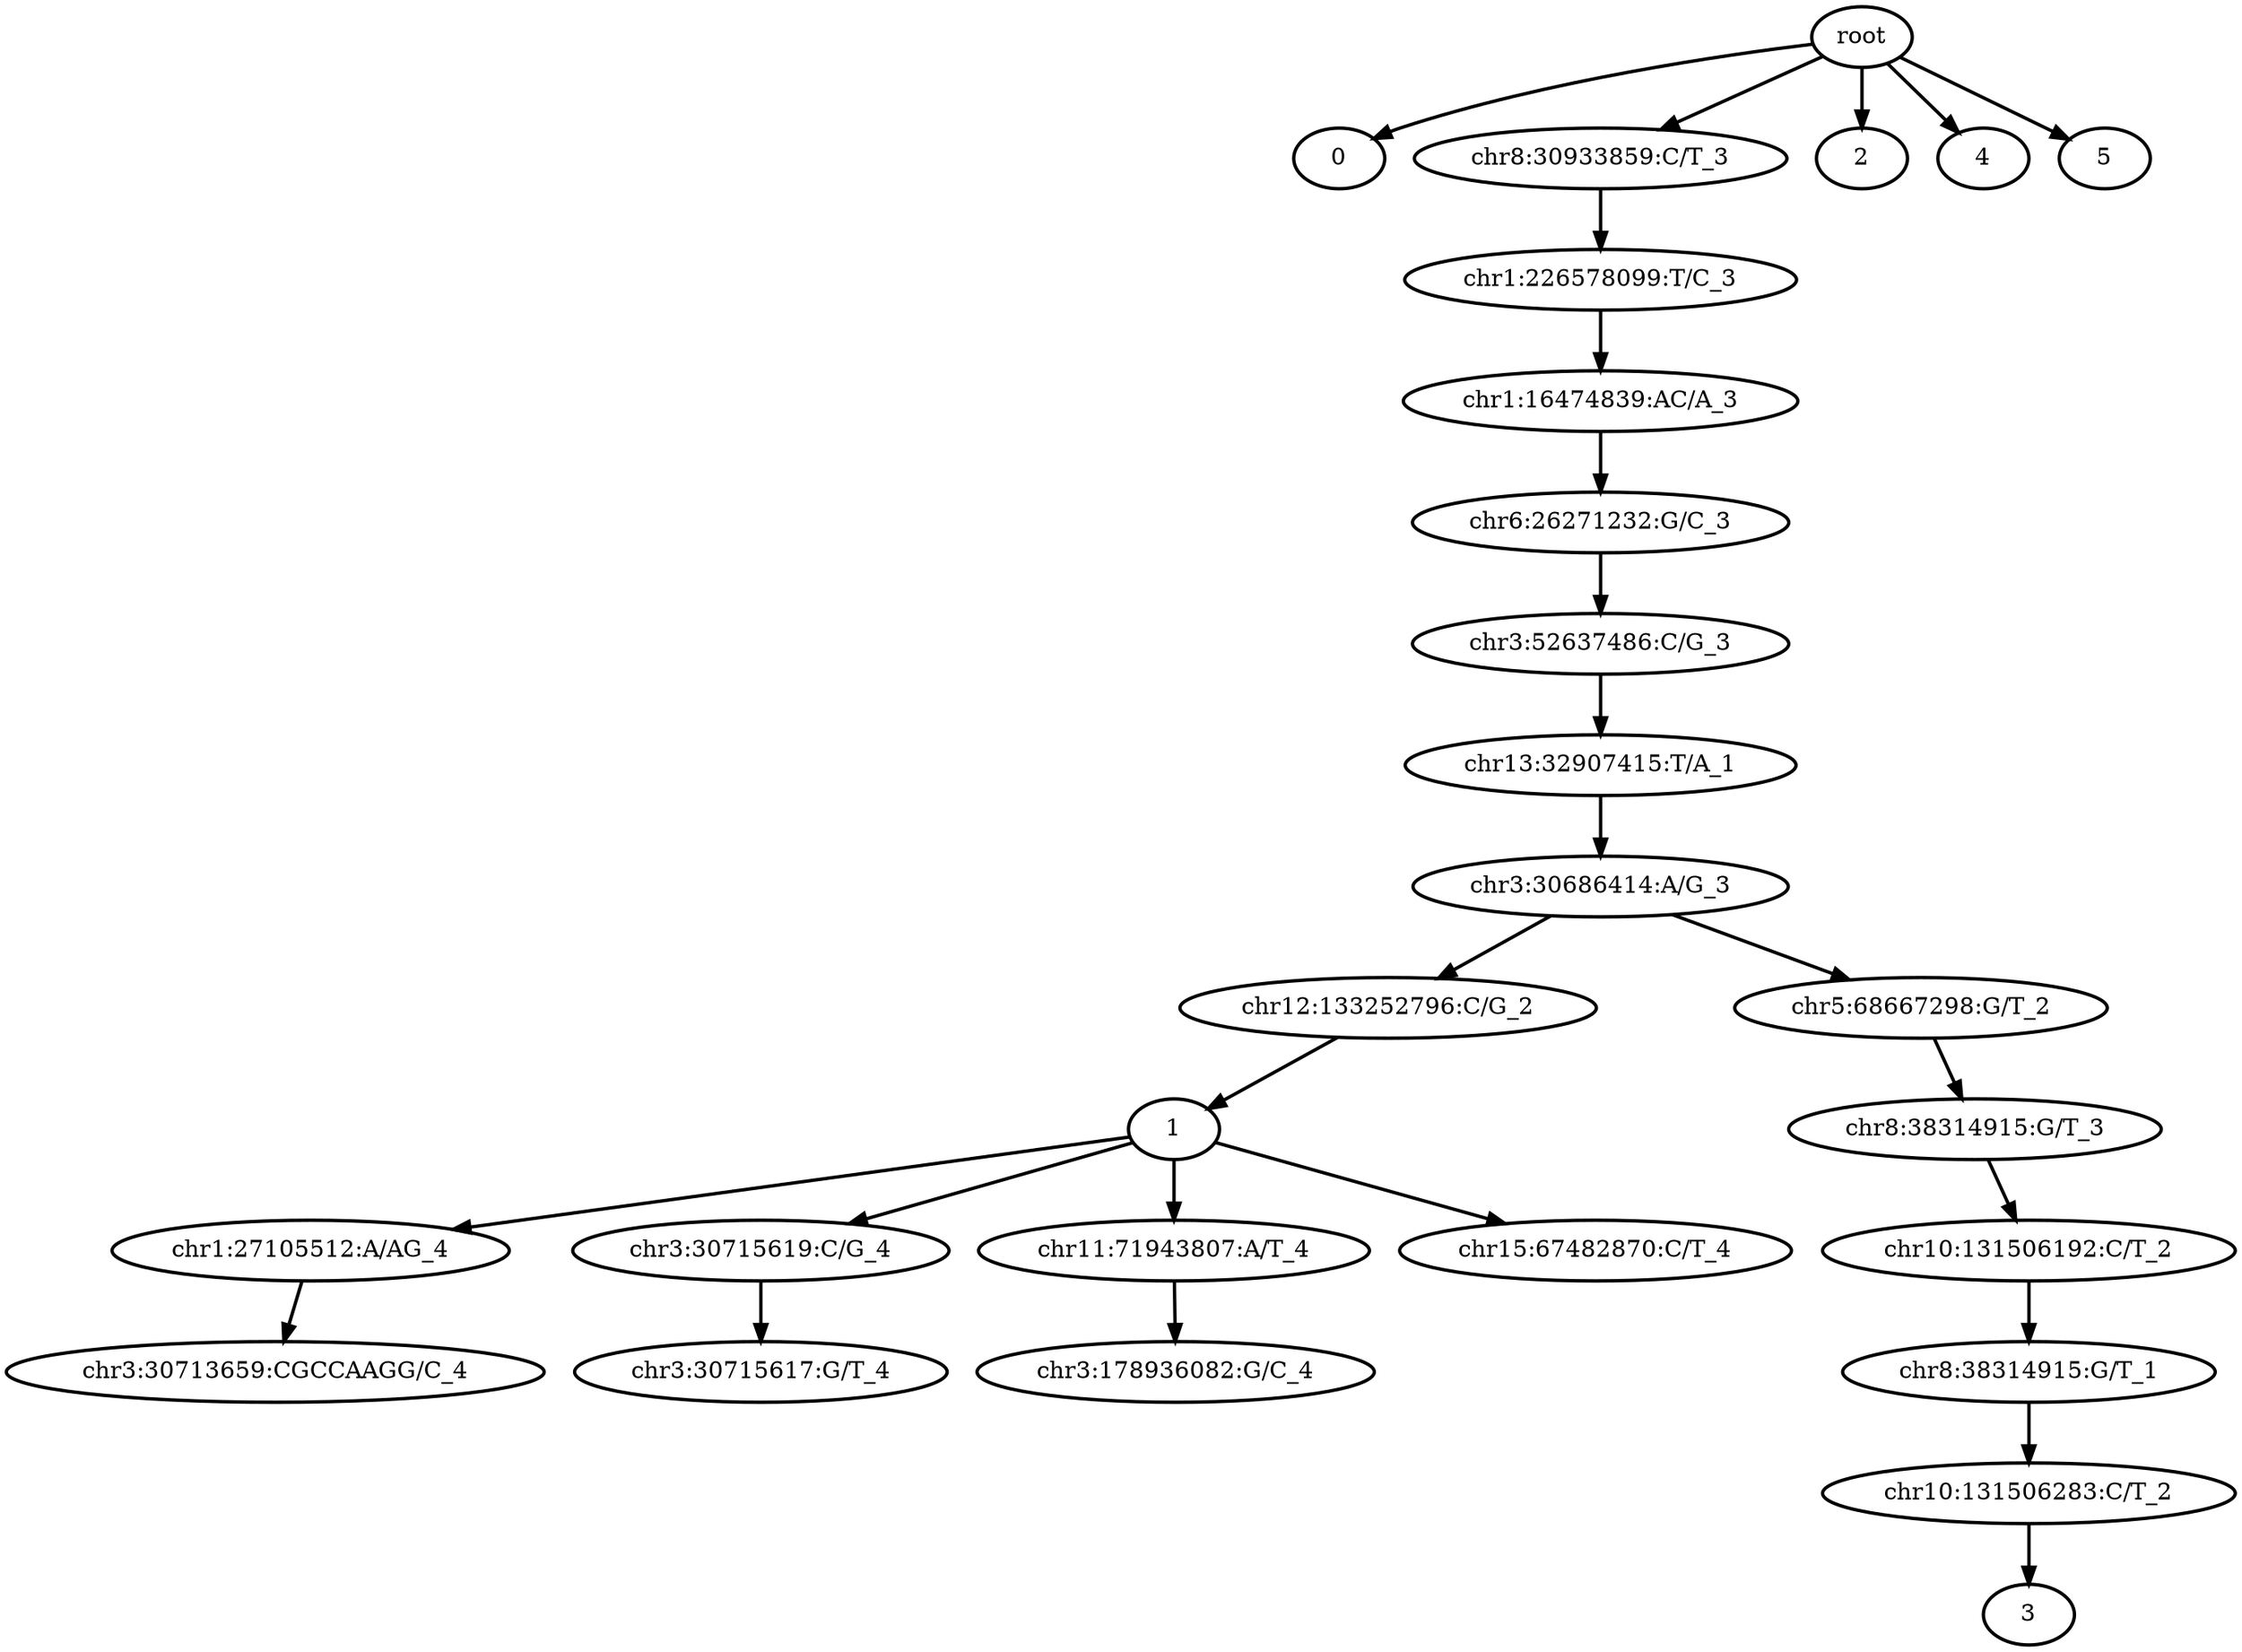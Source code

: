 digraph N {
	overlap="false"
	rankdir="TB"
	0 [label="root", style="bold"];
	1 [label="0", style="bold"];
	2 [label="chr8:30933859:C/T_3", style="bold"];
	3 [label="chr1:226578099:T/C_3", style="bold"];
	4 [label="chr1:16474839:AC/A_3", style="bold"];
	5 [label="chr6:26271232:G/C_3", style="bold"];
	6 [label="chr3:52637486:C/G_3", style="bold"];
	7 [label="chr13:32907415:T/A_1", style="bold"];
	8 [label="chr3:30686414:A/G_3", style="bold"];
	9 [label="chr12:133252796:C/G_2", style="bold"];
	10 [label="1", style="bold"];
	11 [label="2", style="bold"];
	12 [label="chr5:68667298:G/T_2", style="bold"];
	13 [label="chr8:38314915:G/T_3", style="bold"];
	14 [label="chr10:131506192:C/T_2", style="bold"];
	15 [label="chr8:38314915:G/T_1", style="bold"];
	16 [label="chr10:131506283:C/T_2", style="bold"];
	17 [label="3", style="bold"];
	18 [label="4", style="bold"];
	19 [label="5", style="bold"];
	20 [label="chr1:27105512:A/AG_4", style="bold"];
	21 [label="chr3:30715619:C/G_4", style="bold"];
	22 [label="chr11:71943807:A/T_4", style="bold"];
	23 [label="chr15:67482870:C/T_4", style="bold"];
	24 [label="chr3:30713659:CGCCAAGG/C_4", style="bold"];
	25 [label="chr3:30715617:G/T_4", style="bold"];
	26 [label="chr3:178936082:G/C_4", style="bold"];
	0 -> 1 [style="bold"];
	0 -> 2 [style="bold"];
	0 -> 11 [style="bold"];
	0 -> 18 [style="bold"];
	0 -> 19 [style="bold"];
	2 -> 3 [style="bold"];
	3 -> 4 [style="bold"];
	4 -> 5 [style="bold"];
	5 -> 6 [style="bold"];
	6 -> 7 [style="bold"];
	7 -> 8 [style="bold"];
	8 -> 9 [style="bold"];
	8 -> 12 [style="bold"];
	9 -> 10 [style="bold"];
	10 -> 20 [style="bold"];
	10 -> 21 [style="bold"];
	10 -> 22 [style="bold"];
	10 -> 23 [style="bold"];
	12 -> 13 [style="bold"];
	13 -> 14 [style="bold"];
	14 -> 15 [style="bold"];
	15 -> 16 [style="bold"];
	16 -> 17 [style="bold"];
	20 -> 24 [style="bold"];
	21 -> 25 [style="bold"];
	22 -> 26 [style="bold"];
}